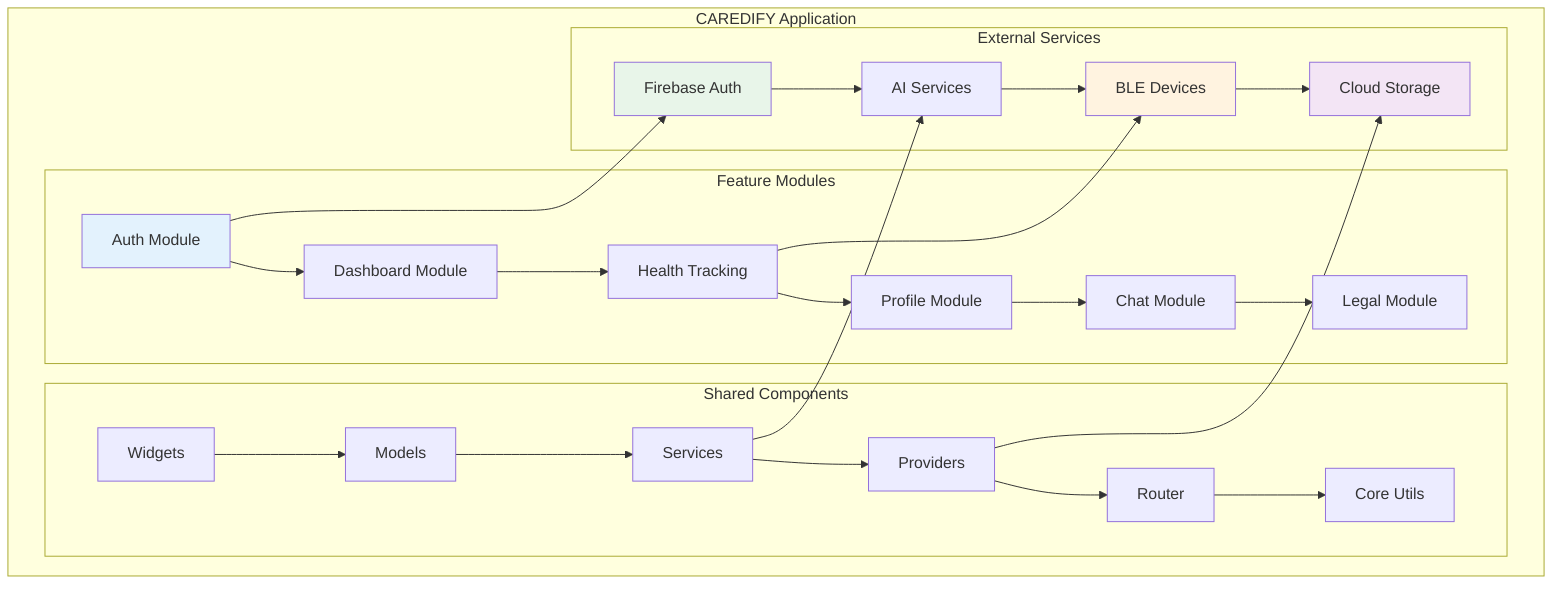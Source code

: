 graph TB
    subgraph "CAREDIFY Application"
        subgraph "Feature Modules"
            A[Auth Module] --> B[Dashboard Module]
            B --> C[Health Tracking]
            C --> D[Profile Module]
            D --> E[Chat Module]
            E --> F[Legal Module]
        end
        
        subgraph "Shared Components"
            G[Widgets] --> H[Models]
            H --> I[Services]
            I --> J[Providers]
            J --> K[Router]
            K --> L[Core Utils]
        end
        
        subgraph "External Services"
            M[Firebase Auth] --> N[AI Services]
            N --> O[BLE Devices]
            O --> P[Cloud Storage]
        end
    end
    
    A --> M
    C --> O
    I --> N
    J --> P
    
    style A fill:#e3f2fd
    style M fill:#e8f5e9
    style O fill:#fff3e0
    style P fill:#f3e5f5